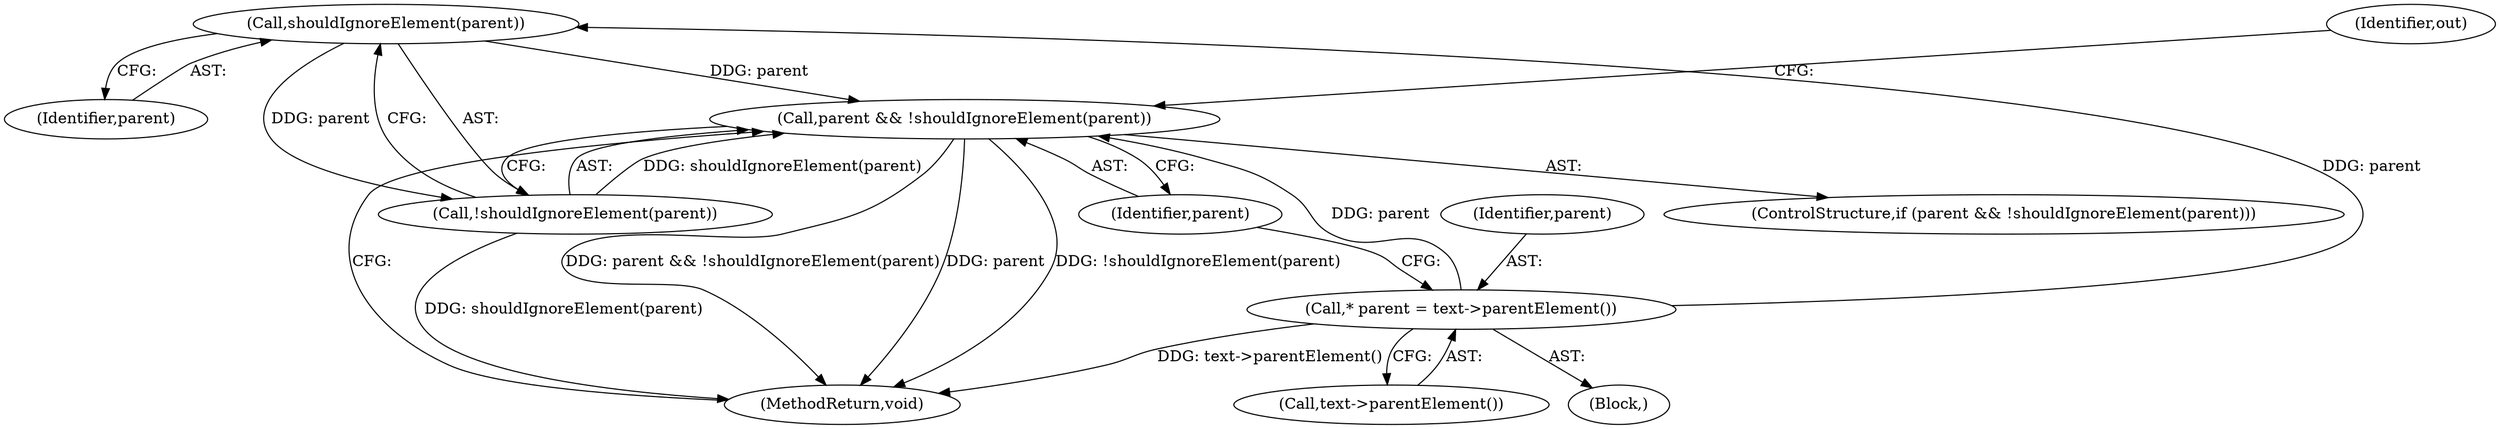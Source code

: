 digraph "0_Chrome_7f0126ff011142c8619b10a6e64d04d1745c503a_6@pointer" {
"1000112" [label="(Call,shouldIgnoreElement(parent))"];
"1000105" [label="(Call,* parent = text->parentElement())"];
"1000109" [label="(Call,parent && !shouldIgnoreElement(parent))"];
"1000111" [label="(Call,!shouldIgnoreElement(parent))"];
"1000115" [label="(Identifier,out)"];
"1000111" [label="(Call,!shouldIgnoreElement(parent))"];
"1000109" [label="(Call,parent && !shouldIgnoreElement(parent))"];
"1000107" [label="(Call,text->parentElement())"];
"1000117" [label="(MethodReturn,void)"];
"1000112" [label="(Call,shouldIgnoreElement(parent))"];
"1000105" [label="(Call,* parent = text->parentElement())"];
"1000113" [label="(Identifier,parent)"];
"1000103" [label="(Block,)"];
"1000110" [label="(Identifier,parent)"];
"1000106" [label="(Identifier,parent)"];
"1000108" [label="(ControlStructure,if (parent && !shouldIgnoreElement(parent)))"];
"1000112" -> "1000111"  [label="AST: "];
"1000112" -> "1000113"  [label="CFG: "];
"1000113" -> "1000112"  [label="AST: "];
"1000111" -> "1000112"  [label="CFG: "];
"1000112" -> "1000109"  [label="DDG: parent"];
"1000112" -> "1000111"  [label="DDG: parent"];
"1000105" -> "1000112"  [label="DDG: parent"];
"1000105" -> "1000103"  [label="AST: "];
"1000105" -> "1000107"  [label="CFG: "];
"1000106" -> "1000105"  [label="AST: "];
"1000107" -> "1000105"  [label="AST: "];
"1000110" -> "1000105"  [label="CFG: "];
"1000105" -> "1000117"  [label="DDG: text->parentElement()"];
"1000105" -> "1000109"  [label="DDG: parent"];
"1000109" -> "1000108"  [label="AST: "];
"1000109" -> "1000110"  [label="CFG: "];
"1000109" -> "1000111"  [label="CFG: "];
"1000110" -> "1000109"  [label="AST: "];
"1000111" -> "1000109"  [label="AST: "];
"1000115" -> "1000109"  [label="CFG: "];
"1000117" -> "1000109"  [label="CFG: "];
"1000109" -> "1000117"  [label="DDG: parent && !shouldIgnoreElement(parent)"];
"1000109" -> "1000117"  [label="DDG: parent"];
"1000109" -> "1000117"  [label="DDG: !shouldIgnoreElement(parent)"];
"1000111" -> "1000109"  [label="DDG: shouldIgnoreElement(parent)"];
"1000111" -> "1000117"  [label="DDG: shouldIgnoreElement(parent)"];
}
